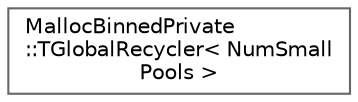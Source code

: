 digraph "Graphical Class Hierarchy"
{
 // INTERACTIVE_SVG=YES
 // LATEX_PDF_SIZE
  bgcolor="transparent";
  edge [fontname=Helvetica,fontsize=10,labelfontname=Helvetica,labelfontsize=10];
  node [fontname=Helvetica,fontsize=10,shape=box,height=0.2,width=0.4];
  rankdir="LR";
  Node0 [id="Node000000",label="MallocBinnedPrivate\l::TGlobalRecycler\< NumSmall\lPools \>",height=0.2,width=0.4,color="grey40", fillcolor="white", style="filled",URL="$d8/dce/structMallocBinnedPrivate_1_1TGlobalRecycler.html",tooltip=" "];
}
